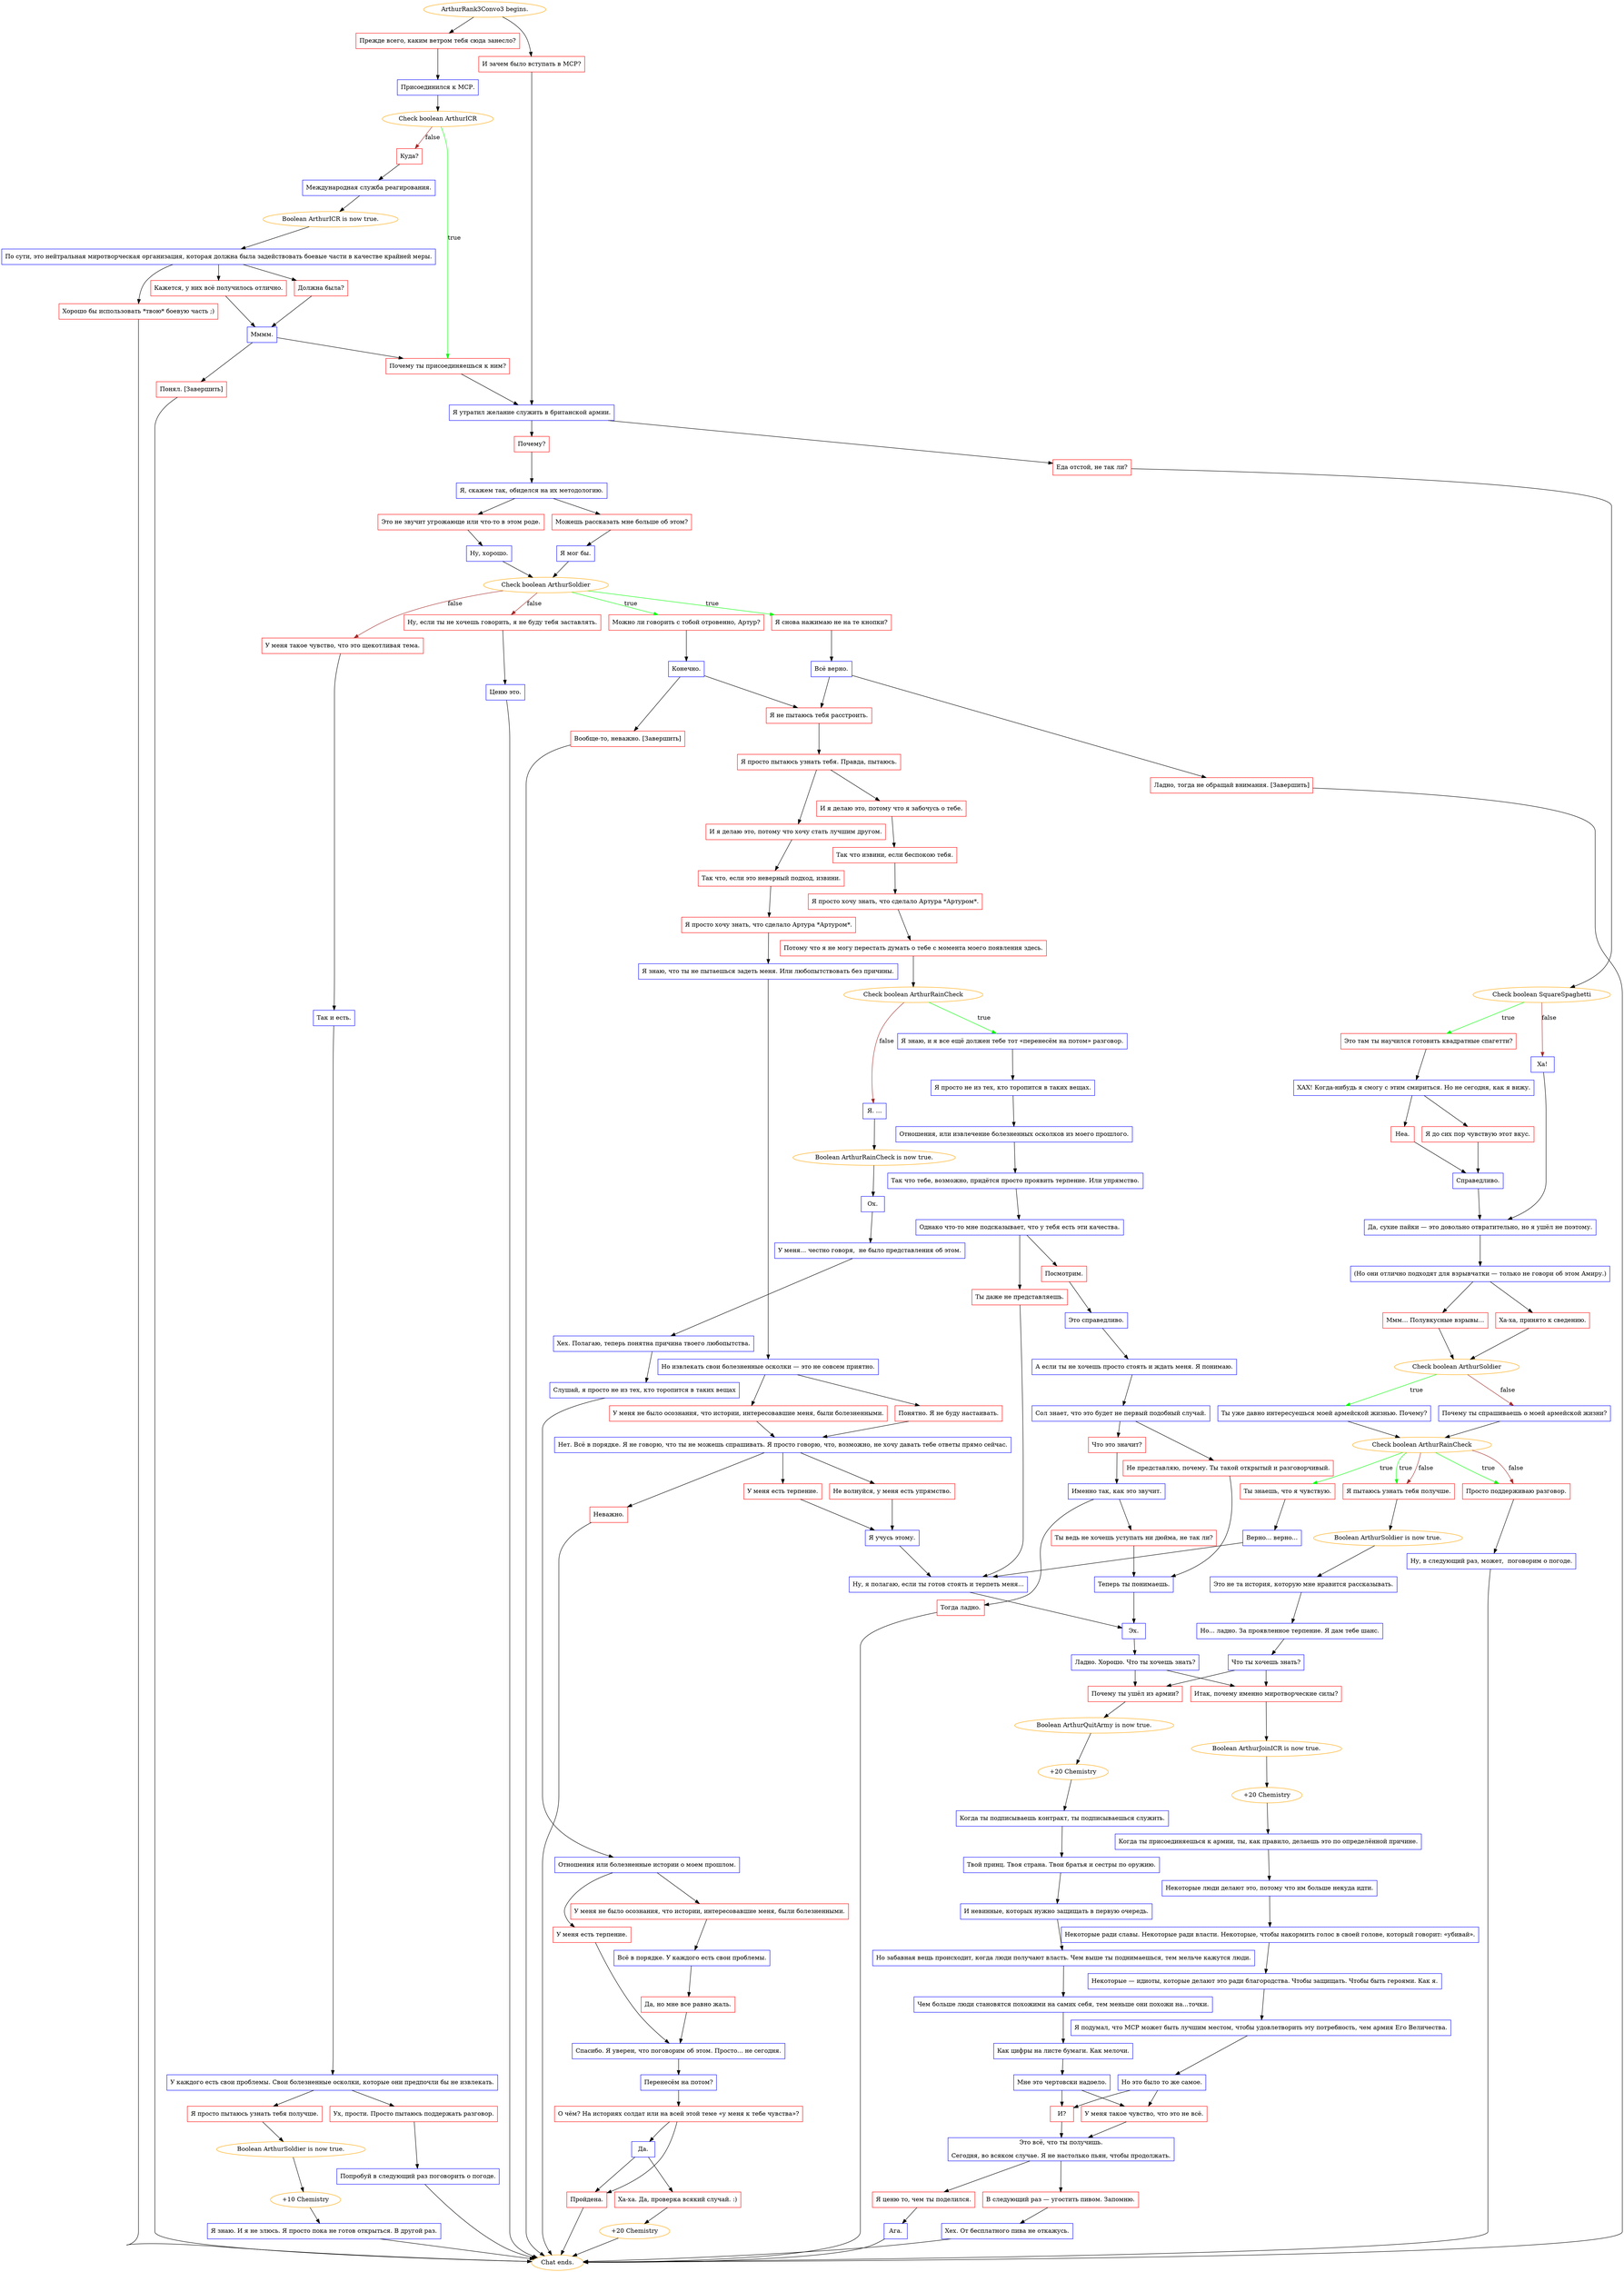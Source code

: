 digraph {
	"ArthurRank3Convo3 begins." [color=orange];
		"ArthurRank3Convo3 begins." -> j3642784300;
		"ArthurRank3Convo3 begins." -> j3880471609;
	j3642784300 [label="Прежде всего, каким ветром тебя сюда занесло?",shape=box,color=red];
		j3642784300 -> j541713636;
	j3880471609 [label="И зачем было вступать в МСР?",shape=box,color=red];
		j3880471609 -> j2648482181;
	j541713636 [label="Присоединился к МСР.",shape=box,color=blue];
		j541713636 -> j3245448257;
	j2648482181 [label="Я утратил желание служить в британской армии.",shape=box,color=blue];
		j2648482181 -> j2562128219;
		j2648482181 -> j4103767651;
	j3245448257 [label="Check boolean ArthurICR",color=orange];
		j3245448257 -> j2688338000 [label=true,color=green];
		j3245448257 -> j2442892859 [label=false,color=brown];
	j2562128219 [label="Почему?",shape=box,color=red];
		j2562128219 -> j83675588;
	j4103767651 [label="Еда отстой, не так ли?",shape=box,color=red];
		j4103767651 -> j1132470162;
	j2688338000 [label="Почему ты присоединяешься к ним?",shape=box,color=red];
		j2688338000 -> j2648482181;
	j2442892859 [label="Куда?",shape=box,color=red];
		j2442892859 -> j3024147890;
	j83675588 [label="Я, скажем так, обиделся на их методологию.",shape=box,color=blue];
		j83675588 -> j2299063937;
		j83675588 -> j736944181;
	j1132470162 [label="Check boolean SquareSpaghetti",color=orange];
		j1132470162 -> j4135367580 [label=true,color=green];
		j1132470162 -> j3497891145 [label=false,color=brown];
	j3024147890 [label="Международная служба реагирования.",shape=box,color=blue];
		j3024147890 -> j932295769;
	j2299063937 [label="Это не звучит угрожающе или что-то в этом роде.",shape=box,color=red];
		j2299063937 -> j2697282689;
	j736944181 [label="Можешь рассказать мне больше об этом?",shape=box,color=red];
		j736944181 -> j2842357217;
	j4135367580 [label="Это там ты научился готовить квадратные спагетти?",shape=box,color=red];
		j4135367580 -> j3660732701;
	j3497891145 [label="Ха!",shape=box,color=blue];
		j3497891145 -> j2148619909;
	j932295769 [label="Boolean ArthurICR is now true.",color=orange];
		j932295769 -> j479344220;
	j2697282689 [label="Ну, хорошо.",shape=box,color=blue];
		j2697282689 -> j1560858546;
	j2842357217 [label="Я мог бы.",shape=box,color=blue];
		j2842357217 -> j1560858546;
	j3660732701 [label="ХАХ! Когда-нибудь я смогу с этим смириться. Но не сегодня, как я вижу.",shape=box,color=blue];
		j3660732701 -> j362054361;
		j3660732701 -> j4079827082;
	j2148619909 [label="Да, сухие пайки — это довольно отвратительно, но я ушёл не поэтому.",shape=box,color=blue];
		j2148619909 -> j2032615390;
	j479344220 [label="По сути, это нейтральная миротворческая организация, которая должна была задействовать боевые части в качестве крайней меры.",shape=box,color=blue];
		j479344220 -> j1779658054;
		j479344220 -> j3785535066;
		j479344220 -> j3722768936;
	j1560858546 [label="Check boolean ArthurSoldier",color=orange];
		j1560858546 -> j3352202880 [label=true,color=green];
		j1560858546 -> j1430057142 [label=true,color=green];
		j1560858546 -> j1749282086 [label=false,color=brown];
		j1560858546 -> j1661444383 [label=false,color=brown];
	j362054361 [label="Неа.",shape=box,color=red];
		j362054361 -> j1189765356;
	j4079827082 [label="Я до сих пор чувствую этот вкус.",shape=box,color=red];
		j4079827082 -> j1189765356;
	j2032615390 [label="(Но они отлично подходят для взрывчатки — только не говори об этом Амиру.)",shape=box,color=blue];
		j2032615390 -> j1694045928;
		j2032615390 -> j2630419588;
	j1779658054 [label="Должна была?",shape=box,color=red];
		j1779658054 -> j1382192532;
	j3785535066 [label="Кажется, у них всё получилось отлично.",shape=box,color=red];
		j3785535066 -> j1382192532;
	j3722768936 [label="Хорошо бы использовать *твою* боевую часть ;)",shape=box,color=red];
		j3722768936 -> "Chat ends.";
	j3352202880 [label="Можно ли говорить с тобой отровенно, Артур?",shape=box,color=red];
		j3352202880 -> j3618851344;
	j1430057142 [label="Я снова нажимаю не на те кнопки?",shape=box,color=red];
		j1430057142 -> j3830923397;
	j1749282086 [label="У меня такое чувство, что это щекотливая тема.",shape=box,color=red];
		j1749282086 -> j735363197;
	j1661444383 [label="Ну, если ты не хочешь говорить, я не буду тебя заставлять.",shape=box,color=red];
		j1661444383 -> j3361208033;
	j1189765356 [label="Справедливо.",shape=box,color=blue];
		j1189765356 -> j2148619909;
	j1694045928 [label="Ха-ха, принято к сведению.",shape=box,color=red];
		j1694045928 -> j3422222375;
	j2630419588 [label="Ммм... Полувкусные взрывы...",shape=box,color=red];
		j2630419588 -> j3422222375;
	j1382192532 [label="Мммм.",shape=box,color=blue];
		j1382192532 -> j2688338000;
		j1382192532 -> j2741051438;
	"Chat ends." [color=orange];
	j3618851344 [label="Конечно.",shape=box,color=blue];
		j3618851344 -> j3556825025;
		j3618851344 -> j3255487338;
	j3830923397 [label="Всё верно.",shape=box,color=blue];
		j3830923397 -> j3556825025;
		j3830923397 -> j1807850996;
	j735363197 [label="Так и есть.",shape=box,color=blue];
		j735363197 -> j1088536005;
	j3361208033 [label="Ценю это.",shape=box,color=blue];
		j3361208033 -> "Chat ends.";
	j3422222375 [label="Check boolean ArthurSoldier",color=orange];
		j3422222375 -> j4024021699 [label=true,color=green];
		j3422222375 -> j3375193734 [label=false,color=brown];
	j2741051438 [label="Понял. [Завершить]",shape=box,color=red];
		j2741051438 -> "Chat ends.";
	j3556825025 [label="Я не пытаюсь тебя расстроить.",shape=box,color=red];
		j3556825025 -> j1672096957;
	j3255487338 [label="Вообще-то, неважно. [Завершить]",shape=box,color=red];
		j3255487338 -> "Chat ends.";
	j1807850996 [label="Ладно, тогда не обращай внимания. [Завершить]",shape=box,color=red];
		j1807850996 -> "Chat ends.";
	j1088536005 [label="У каждого есть свои проблемы. Свои болезненные осколки, которые они предпочли бы не извлекать.",shape=box,color=blue];
		j1088536005 -> j43229134;
		j1088536005 -> j2884618976;
	j4024021699 [label="Ты уже давно интересуешься моей армейской жизнью. Почему?",shape=box,color=blue];
		j4024021699 -> j3089677252;
	j3375193734 [label="Почему ты спрашиваешь о моей армейской жизни?",shape=box,color=blue];
		j3375193734 -> j3089677252;
	j1672096957 [label="Я просто пытаюсь узнать тебя. Правда, пытаюсь.",shape=box,color=red];
		j1672096957 -> j842549696;
		j1672096957 -> j452146848;
	j43229134 [label="Ух, прости. Просто пытаюсь поддержать разговор.",shape=box,color=red];
		j43229134 -> j3171834049;
	j2884618976 [label="Я просто пытаюсь узнать тебя получше.",shape=box,color=red];
		j2884618976 -> j4264330457;
	j3089677252 [label="Check boolean ArthurRainCheck",color=orange];
		j3089677252 -> j1732595813 [label=true,color=green];
		j3089677252 -> j3338309940 [label=true,color=green];
		j3089677252 -> j2428424118 [label=true,color=green];
		j3089677252 -> j3338309940 [label=false,color=brown];
		j3089677252 -> j2428424118 [label=false,color=brown];
	j842549696 [label="И я делаю это, потому что хочу стать лучшим другом.",shape=box,color=red];
		j842549696 -> j221580582;
	j452146848 [label="И я делаю это, потому что я забочусь о тебе.",shape=box,color=red];
		j452146848 -> j2268827459;
	j3171834049 [label="Попробуй в следующий раз поговорить о погоде.",shape=box,color=blue];
		j3171834049 -> "Chat ends.";
	j4264330457 [label="Boolean ArthurSoldier is now true.",color=orange];
		j4264330457 -> j2377453841;
	j1732595813 [label="Ты знаешь, что я чувствую.",shape=box,color=red];
		j1732595813 -> j3801114583;
	j3338309940 [label="Я пытаюсь узнать тебя получше.",shape=box,color=red];
		j3338309940 -> j2109887232;
	j2428424118 [label="Просто поддерживаю разговор.",shape=box,color=red];
		j2428424118 -> j2938785679;
	j221580582 [label="Так что, если это неверный подход, извини.",shape=box,color=red];
		j221580582 -> j2887214926;
	j2268827459 [label="Так что извини, если беспокою тебя.",shape=box,color=red];
		j2268827459 -> j1289306144;
	j2377453841 [label="+10 Chemistry",color=orange];
		j2377453841 -> j2285698356;
	j3801114583 [label="Верно... верно...",shape=box,color=blue];
		j3801114583 -> j3661552807;
	j2109887232 [label="Boolean ArthurSoldier is now true.",color=orange];
		j2109887232 -> j3576660834;
	j2938785679 [label="Ну, в следующий раз, может,  поговорим о погоде.",shape=box,color=blue];
		j2938785679 -> "Chat ends.";
	j2887214926 [label="Я просто хочу знать, что сделало Артура *Артуром*.",shape=box,color=red];
		j2887214926 -> j596726130;
	j1289306144 [label="Я просто хочу знать, что сделало Артура *Артуром*.",shape=box,color=red];
		j1289306144 -> j886756557;
	j2285698356 [label="Я знаю. И я не злюсь. Я просто пока не готов открыться. В другой раз.",shape=box,color=blue];
		j2285698356 -> "Chat ends.";
	j3661552807 [label="Ну, я полагаю, если ты готов стоять и терпеть меня...",shape=box,color=blue];
		j3661552807 -> j1231672746;
	j3576660834 [label="Это не та история, которую мне нравится рассказывать.",shape=box,color=blue];
		j3576660834 -> j46114175;
	j596726130 [label="Я знаю, что ты не пытаешься задеть меня. Или любопытствовать без причины.",shape=box,color=blue];
		j596726130 -> j2278430185;
	j886756557 [label="Потому что я не могу перестать думать о тебе с момента моего появления здесь.",shape=box,color=red];
		j886756557 -> j480750172;
	j1231672746 [label="Эх.",shape=box,color=blue];
		j1231672746 -> j3255217586;
	j46114175 [label="Но... ладно. За проявленное терпение. Я дам тебе шанс.",shape=box,color=blue];
		j46114175 -> j1195466565;
	j2278430185 [label="Но извлекать свои болезненные осколки — это не совсем приятно.",shape=box,color=blue];
		j2278430185 -> j1506792066;
		j2278430185 -> j224410502;
	j480750172 [label="Check boolean ArthurRainCheck",color=orange];
		j480750172 -> j1965752557 [label=true,color=green];
		j480750172 -> j1360137812 [label=false,color=brown];
	j3255217586 [label="Ладно. Хорошо. Что ты хочешь знать?",shape=box,color=blue];
		j3255217586 -> j3694929337;
		j3255217586 -> j614546435;
	j1195466565 [label="Что ты хочешь знать?",shape=box,color=blue];
		j1195466565 -> j3694929337;
		j1195466565 -> j614546435;
	j1506792066 [label="Понятно. Я не буду настаивать.",shape=box,color=red];
		j1506792066 -> j356740464;
	j224410502 [label="У меня не было осознания, что истории, интересовавшие меня, были болезненными.",shape=box,color=red];
		j224410502 -> j356740464;
	j1965752557 [label="Я знаю, и я все ещё должен тебе тот «перенесём на потом» разговор.",shape=box,color=blue];
		j1965752557 -> j697126319;
	j1360137812 [label="Я. ...",shape=box,color=blue];
		j1360137812 -> j1240670475;
	j3694929337 [label="Почему ты ушёл из армии?",shape=box,color=red];
		j3694929337 -> j4135199883;
	j614546435 [label="Итак, почему именно миротворческие силы?",shape=box,color=red];
		j614546435 -> j1269125987;
	j356740464 [label="Нет. Всё в порядке. Я не говорю, что ты не можешь спрашивать. Я просто говорю, что, возможно, не хочу давать тебе ответы прямо сейчас.",shape=box,color=blue];
		j356740464 -> j1866456921;
		j356740464 -> j480384916;
		j356740464 -> j272781674;
	j697126319 [label="Я просто не из тех, кто торопится в таких вещах.",shape=box,color=blue];
		j697126319 -> j4249191389;
	j1240670475 [label="Boolean ArthurRainCheck is now true.",color=orange];
		j1240670475 -> j82394919;
	j4135199883 [label="Boolean ArthurQuitArmy is now true.",color=orange];
		j4135199883 -> j1675491309;
	j1269125987 [label="Boolean ArthurJoinICR is now true.",color=orange];
		j1269125987 -> j2843330272;
	j1866456921 [label="У меня есть терпение.",shape=box,color=red];
		j1866456921 -> j954351499;
	j480384916 [label="Не волнуйся, у меня есть упрямство.",shape=box,color=red];
		j480384916 -> j954351499;
	j272781674 [label="Неважно.",shape=box,color=red];
		j272781674 -> "Chat ends.";
	j4249191389 [label="Отношения, или извлечение болезненных осколков из моего прошлого.",shape=box,color=blue];
		j4249191389 -> j4236847734;
	j82394919 [label="Ох.",shape=box,color=blue];
		j82394919 -> j1768558286;
	j1675491309 [label="+20 Chemistry",color=orange];
		j1675491309 -> j4098337106;
	j2843330272 [label="+20 Chemistry",color=orange];
		j2843330272 -> j2680651747;
	j954351499 [label="Я учусь этому.",shape=box,color=blue];
		j954351499 -> j3661552807;
	j4236847734 [label="Так что тебе, возможно, придётся просто проявить терпение. Или упрямство.",shape=box,color=blue];
		j4236847734 -> j3240163081;
	j1768558286 [label="У меня... честно говоря,  не было представления об этом.",shape=box,color=blue];
		j1768558286 -> j3517999723;
	j4098337106 [label="Когда ты подписываешь контракт, ты подписываешься служить.",shape=box,color=blue];
		j4098337106 -> j3736318725;
	j2680651747 [label="Когда ты присоединяешься к армии, ты, как правило, делаешь это по определённой причине.",shape=box,color=blue];
		j2680651747 -> j1574573427;
	j3240163081 [label="Однако что-то мне подсказывает, что у тебя есть эти качества.",shape=box,color=blue];
		j3240163081 -> j2563293051;
		j3240163081 -> j1533249726;
	j3517999723 [label="Хех. Полагаю, теперь понятна причина твоего любопытства.",shape=box,color=blue];
		j3517999723 -> j4081603346;
	j3736318725 [label="Твой принц. Твоя страна. Твои братья и сестры по оружию.",shape=box,color=blue];
		j3736318725 -> j774473834;
	j1574573427 [label="Некоторые люди делают это, потому что им больше некуда идти.",shape=box,color=blue];
		j1574573427 -> j3190630788;
	j2563293051 [label="Посмотрим.",shape=box,color=red];
		j2563293051 -> j1700158028;
	j1533249726 [label="Ты даже не представляешь.",shape=box,color=red];
		j1533249726 -> j3661552807;
	j4081603346 [label="Слушай, я просто не из тех, кто торопится в таких вещах",shape=box,color=blue];
		j4081603346 -> j853761042;
	j774473834 [label="И невинные, которых нужно защищать в первую очередь.",shape=box,color=blue];
		j774473834 -> j2727498933;
	j3190630788 [label="Некоторые ради славы. Некоторые ради власти. Некоторые, чтобы накормить голос в своей голове, который говорит: «убивай».",shape=box,color=blue];
		j3190630788 -> j1588579122;
	j1700158028 [label="Это справедливо.",shape=box,color=blue];
		j1700158028 -> j2172036425;
	j853761042 [label="Отношения или болезненные истории о моем прошлом.",shape=box,color=blue];
		j853761042 -> j3197442875;
		j853761042 -> j2384110338;
	j2727498933 [label="Но забавная вещь происходит, когда люди получают власть. Чем выше ты поднимаешься, тем мельче кажутся люди.",shape=box,color=blue];
		j2727498933 -> j2609988121;
	j1588579122 [label="Некоторые — идиоты, которые делают это ради благородства. Чтобы защищать. Чтобы быть героями. Как я.",shape=box,color=blue];
		j1588579122 -> j1399747536;
	j2172036425 [label="А если ты не хочешь просто стоять и ждать меня. Я понимаю.",shape=box,color=blue];
		j2172036425 -> j3467810225;
	j3197442875 [label="У меня не было осознания, что истории, интересовавшие меня, были болезненными.",shape=box,color=red];
		j3197442875 -> j3261696572;
	j2384110338 [label="У меня есть терпение.",shape=box,color=red];
		j2384110338 -> j1871040270;
	j2609988121 [label="Чем больше люди становятся похожими на самих себя, тем меньше они похожи на...точки.",shape=box,color=blue];
		j2609988121 -> j2173710702;
	j1399747536 [label="Я подумал, что МСР может быть лучшим местом, чтобы удовлетворить эту потребность, чем армия Его Величества.",shape=box,color=blue];
		j1399747536 -> j663038339;
	j3467810225 [label="Сол знает, что это будет не первый подобный случай.",shape=box,color=blue];
		j3467810225 -> j34928174;
		j3467810225 -> j2505590698;
	j3261696572 [label="Всё в порядке. У каждого есть свои проблемы.",shape=box,color=blue];
		j3261696572 -> j973289963;
	j1871040270 [label="Спасибо. Я уверен, что поговорим об этом. Просто... не сегодня.",shape=box,color=blue];
		j1871040270 -> j3594041304;
	j2173710702 [label="Как цифры на листе бумаги. Как мелочи.",shape=box,color=blue];
		j2173710702 -> j2913633998;
	j663038339 [label="Но это было то же самое.",shape=box,color=blue];
		j663038339 -> j3464735632;
		j663038339 -> j2088627051;
	j34928174 [label="Что это значит?",shape=box,color=red];
		j34928174 -> j205892021;
	j2505590698 [label="Не представляю, почему. Ты такой открытый и разговорчивый.",shape=box,color=red];
		j2505590698 -> j3192825344;
	j973289963 [label="Да, но мне все равно жаль.",shape=box,color=red];
		j973289963 -> j1871040270;
	j3594041304 [label="Перенесём на потом?",shape=box,color=blue];
		j3594041304 -> j1307007260;
	j2913633998 [label="Мне это чертовски надоело.",shape=box,color=blue];
		j2913633998 -> j2088627051;
		j2913633998 -> j3464735632;
	j3464735632 [label="И?",shape=box,color=red];
		j3464735632 -> j2246640418;
	j2088627051 [label="У меня такое чувство, что это не всё.",shape=box,color=red];
		j2088627051 -> j2246640418;
	j205892021 [label="Именно так, как это звучит.",shape=box,color=blue];
		j205892021 -> j612643553;
		j205892021 -> j1854345718;
	j3192825344 [label="Теперь ты понимаешь.",shape=box,color=blue];
		j3192825344 -> j1231672746;
	j1307007260 [label="О чём? На историях солдат или на всей этой теме «у меня к тебе чувства»?",shape=box,color=red];
		j1307007260 -> j1959577449;
		j1307007260 -> j3383132710;
	j2246640418 [label="Это всё, что ты получишь.
Сегодня, во всяком случае. Я не настолько пьян, чтобы продолжать.",shape=box,color=blue];
		j2246640418 -> j3331644897;
		j2246640418 -> j1527453992;
	j612643553 [label="Тогда ладно.",shape=box,color=red];
		j612643553 -> "Chat ends.";
	j1854345718 [label="Ты ведь не хочешь уступать ни дюйма, не так ли?",shape=box,color=red];
		j1854345718 -> j3192825344;
	j1959577449 [label="Да.",shape=box,color=blue];
		j1959577449 -> j701645360;
		j1959577449 -> j3383132710;
	j3383132710 [label="Пройдена.",shape=box,color=red];
		j3383132710 -> "Chat ends.";
	j3331644897 [label="Я ценю то, чем ты поделился.",shape=box,color=red];
		j3331644897 -> j2293918235;
	j1527453992 [label="В следующий раз — угостить пивом. Запомню.",shape=box,color=red];
		j1527453992 -> j1340871626;
	j701645360 [label="Ха-ха. Да, проверка всякий случай. :)",shape=box,color=red];
		j701645360 -> j2895199346;
	j2293918235 [label="Ага.",shape=box,color=blue];
		j2293918235 -> "Chat ends.";
	j1340871626 [label="Хех. От бесплатного пива не откажусь.",shape=box,color=blue];
		j1340871626 -> "Chat ends.";
	j2895199346 [label="+20 Chemistry",color=orange];
		j2895199346 -> "Chat ends.";
}